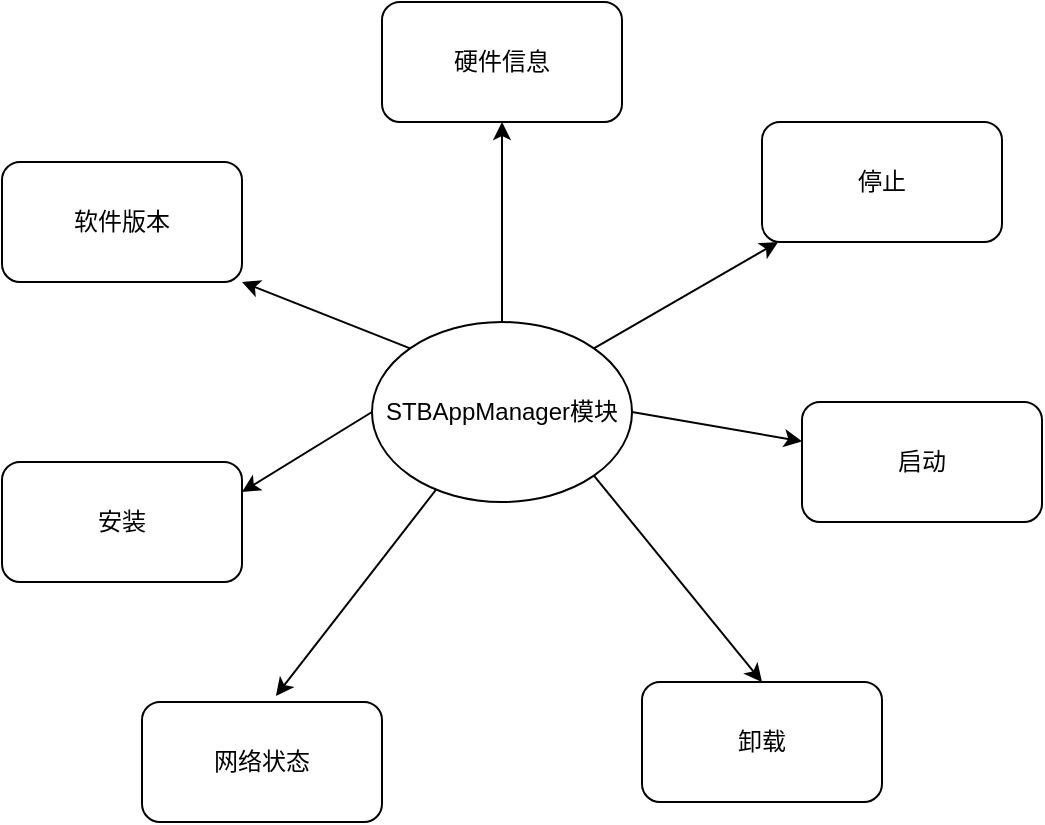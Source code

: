 <mxfile version="21.2.9" type="github">
  <diagram name="第 1 页" id="IDQb3ljKQdFMNSRKVl32">
    <mxGraphModel dx="1372" dy="804" grid="1" gridSize="10" guides="1" tooltips="1" connect="1" arrows="1" fold="1" page="1" pageScale="1" pageWidth="827" pageHeight="1169" math="0" shadow="0">
      <root>
        <mxCell id="0" />
        <mxCell id="1" parent="0" />
        <mxCell id="e97fmZRlDFe3ZDQPmiQh-10" style="edgeStyle=none;rounded=0;orthogonalLoop=1;jettySize=auto;html=1;exitX=0.5;exitY=0;exitDx=0;exitDy=0;entryX=0.5;entryY=1;entryDx=0;entryDy=0;" edge="1" parent="1" source="e97fmZRlDFe3ZDQPmiQh-2" target="e97fmZRlDFe3ZDQPmiQh-3">
          <mxGeometry relative="1" as="geometry" />
        </mxCell>
        <mxCell id="e97fmZRlDFe3ZDQPmiQh-11" style="edgeStyle=none;rounded=0;orthogonalLoop=1;jettySize=auto;html=1;exitX=1;exitY=0;exitDx=0;exitDy=0;" edge="1" parent="1" source="e97fmZRlDFe3ZDQPmiQh-2" target="e97fmZRlDFe3ZDQPmiQh-9">
          <mxGeometry relative="1" as="geometry" />
        </mxCell>
        <mxCell id="e97fmZRlDFe3ZDQPmiQh-12" style="edgeStyle=none;rounded=0;orthogonalLoop=1;jettySize=auto;html=1;exitX=1;exitY=0.5;exitDx=0;exitDy=0;" edge="1" parent="1" source="e97fmZRlDFe3ZDQPmiQh-2" target="e97fmZRlDFe3ZDQPmiQh-8">
          <mxGeometry relative="1" as="geometry" />
        </mxCell>
        <mxCell id="e97fmZRlDFe3ZDQPmiQh-13" style="edgeStyle=none;rounded=0;orthogonalLoop=1;jettySize=auto;html=1;exitX=1;exitY=1;exitDx=0;exitDy=0;entryX=0.5;entryY=0;entryDx=0;entryDy=0;" edge="1" parent="1" source="e97fmZRlDFe3ZDQPmiQh-2" target="e97fmZRlDFe3ZDQPmiQh-7">
          <mxGeometry relative="1" as="geometry" />
        </mxCell>
        <mxCell id="e97fmZRlDFe3ZDQPmiQh-14" style="edgeStyle=none;rounded=0;orthogonalLoop=1;jettySize=auto;html=1;entryX=0.558;entryY=-0.05;entryDx=0;entryDy=0;entryPerimeter=0;" edge="1" parent="1" target="e97fmZRlDFe3ZDQPmiQh-5">
          <mxGeometry relative="1" as="geometry">
            <mxPoint x="350" y="390" as="sourcePoint" />
          </mxGeometry>
        </mxCell>
        <mxCell id="e97fmZRlDFe3ZDQPmiQh-15" style="edgeStyle=none;rounded=0;orthogonalLoop=1;jettySize=auto;html=1;exitX=0;exitY=0.5;exitDx=0;exitDy=0;entryX=1;entryY=0.25;entryDx=0;entryDy=0;" edge="1" parent="1" source="e97fmZRlDFe3ZDQPmiQh-2" target="e97fmZRlDFe3ZDQPmiQh-6">
          <mxGeometry relative="1" as="geometry" />
        </mxCell>
        <mxCell id="e97fmZRlDFe3ZDQPmiQh-16" style="edgeStyle=none;rounded=0;orthogonalLoop=1;jettySize=auto;html=1;exitX=0;exitY=0;exitDx=0;exitDy=0;entryX=1;entryY=1;entryDx=0;entryDy=0;" edge="1" parent="1" source="e97fmZRlDFe3ZDQPmiQh-2" target="e97fmZRlDFe3ZDQPmiQh-4">
          <mxGeometry relative="1" as="geometry" />
        </mxCell>
        <mxCell id="e97fmZRlDFe3ZDQPmiQh-2" value="&lt;p class=&quot;MsoNormal&quot;&gt;STBAppManager&lt;font face=&quot;宋体&quot;&gt;模块&lt;/font&gt;&lt;/p&gt;" style="ellipse;whiteSpace=wrap;html=1;" vertex="1" parent="1">
          <mxGeometry x="315" y="310" width="130" height="90" as="geometry" />
        </mxCell>
        <mxCell id="e97fmZRlDFe3ZDQPmiQh-3" value="&lt;p class=&quot;MsoNormal&quot;&gt;&lt;font face=&quot;宋体&quot;&gt;硬件信息&lt;/font&gt;&lt;/p&gt;" style="rounded=1;whiteSpace=wrap;html=1;" vertex="1" parent="1">
          <mxGeometry x="320" y="150" width="120" height="60" as="geometry" />
        </mxCell>
        <mxCell id="e97fmZRlDFe3ZDQPmiQh-4" value="&lt;p class=&quot;MsoNormal&quot;&gt;&lt;font face=&quot;宋体&quot;&gt;软件版本&lt;/font&gt;&lt;/p&gt;" style="rounded=1;whiteSpace=wrap;html=1;" vertex="1" parent="1">
          <mxGeometry x="130" y="230" width="120" height="60" as="geometry" />
        </mxCell>
        <mxCell id="e97fmZRlDFe3ZDQPmiQh-5" value="&lt;p class=&quot;MsoNormal&quot;&gt;&lt;font face=&quot;宋体&quot;&gt;网络状态&lt;/font&gt;&lt;/p&gt;" style="rounded=1;whiteSpace=wrap;html=1;" vertex="1" parent="1">
          <mxGeometry x="200" y="500" width="120" height="60" as="geometry" />
        </mxCell>
        <mxCell id="e97fmZRlDFe3ZDQPmiQh-6" value="&lt;p class=&quot;MsoNormal&quot;&gt;&lt;font face=&quot;宋体&quot;&gt;安装&lt;/font&gt;&lt;/p&gt;" style="rounded=1;whiteSpace=wrap;html=1;" vertex="1" parent="1">
          <mxGeometry x="130" y="380" width="120" height="60" as="geometry" />
        </mxCell>
        <mxCell id="e97fmZRlDFe3ZDQPmiQh-7" value="&lt;p class=&quot;MsoNormal&quot;&gt;&lt;font face=&quot;宋体&quot;&gt;卸载&lt;/font&gt;&lt;/p&gt;" style="rounded=1;whiteSpace=wrap;html=1;" vertex="1" parent="1">
          <mxGeometry x="450" y="490" width="120" height="60" as="geometry" />
        </mxCell>
        <mxCell id="e97fmZRlDFe3ZDQPmiQh-8" value="&lt;p class=&quot;MsoNormal&quot;&gt;&lt;font face=&quot;宋体&quot;&gt;启动&lt;/font&gt;&lt;/p&gt;" style="rounded=1;whiteSpace=wrap;html=1;" vertex="1" parent="1">
          <mxGeometry x="530" y="350" width="120" height="60" as="geometry" />
        </mxCell>
        <mxCell id="e97fmZRlDFe3ZDQPmiQh-9" value="&lt;p class=&quot;MsoNormal&quot;&gt;&lt;font face=&quot;宋体&quot;&gt;停止&lt;/font&gt;&lt;/p&gt;" style="rounded=1;whiteSpace=wrap;html=1;" vertex="1" parent="1">
          <mxGeometry x="510" y="210" width="120" height="60" as="geometry" />
        </mxCell>
      </root>
    </mxGraphModel>
  </diagram>
</mxfile>
